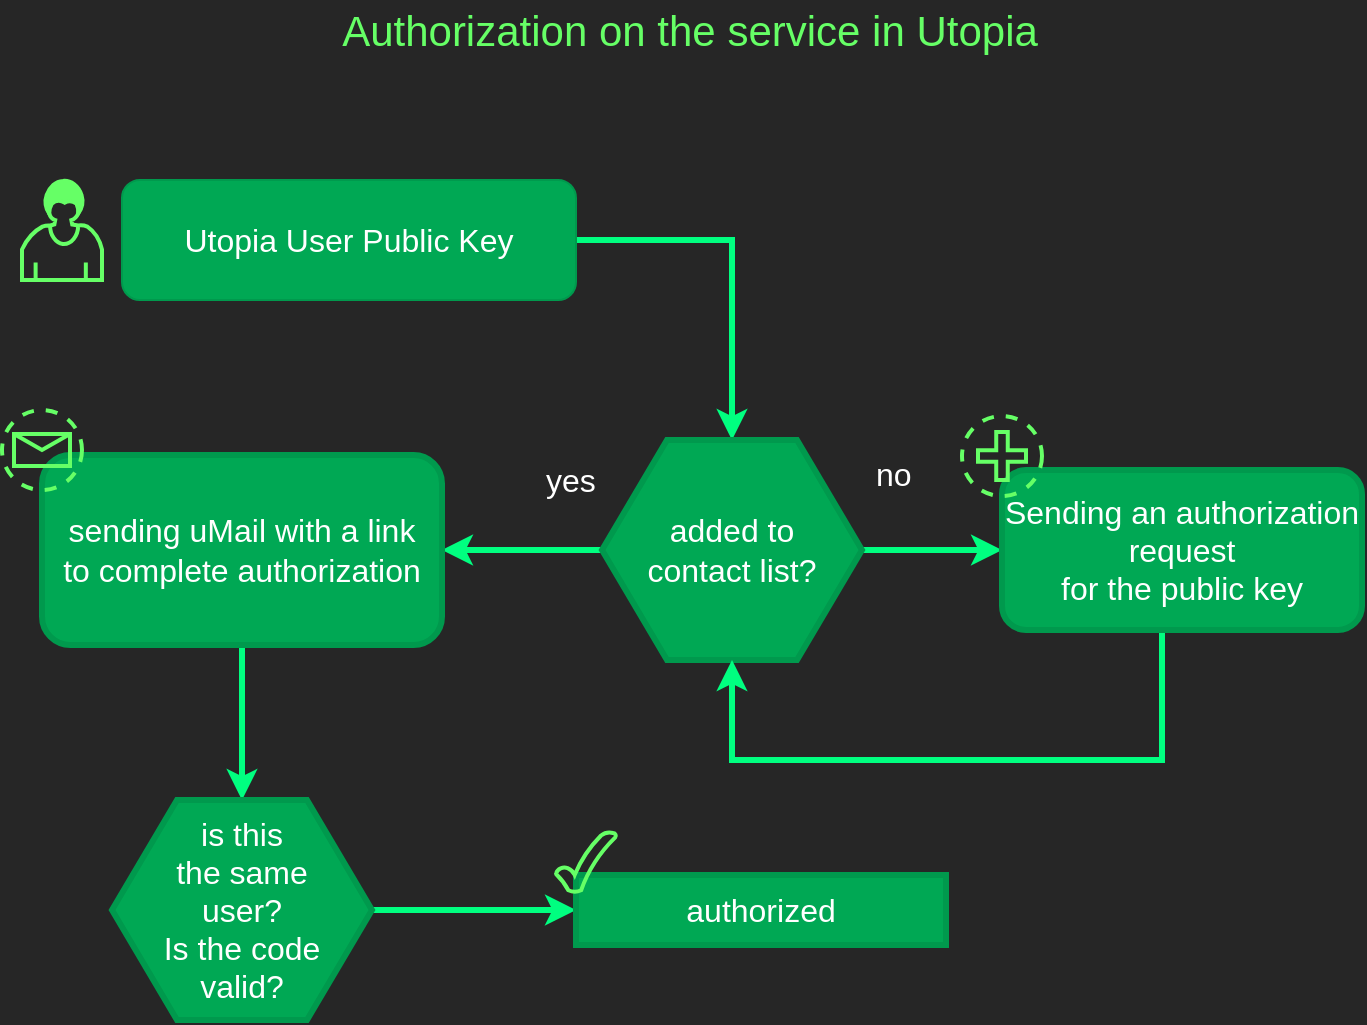 <mxfile version="12.0.2" type="device" pages="1"><diagram id="eukQJMWNtBTP-U8xnAo8" name="Page-1"><mxGraphModel dx="704" dy="777" grid="1" gridSize="10" guides="1" tooltips="1" connect="1" arrows="1" fold="1" page="1" pageScale="1" pageWidth="827" pageHeight="1169" background="#262626" math="0" shadow="0"><root><mxCell id="0"/><mxCell id="1" parent="0"/><mxCell id="G5-2dksZR7IG2-oqboHK-1" value="Authorization on the service in Utopia" style="text;html=1;strokeColor=none;fillColor=none;align=center;verticalAlign=middle;whiteSpace=wrap;rounded=0;fontSize=21;fontColor=#66FF66;fontStyle=0" vertex="1" parent="1"><mxGeometry x="67" y="50" width="614" height="30" as="geometry"/></mxCell><mxCell id="G5-2dksZR7IG2-oqboHK-5" value="" style="edgeStyle=orthogonalEdgeStyle;rounded=0;orthogonalLoop=1;jettySize=auto;html=1;strokeColor=#00FF80;fontSize=21;fontColor=#FFFFFF;strokeWidth=3;" edge="1" parent="1" source="G5-2dksZR7IG2-oqboHK-2" target="G5-2dksZR7IG2-oqboHK-18"><mxGeometry relative="1" as="geometry"><mxPoint x="413" y="170" as="targetPoint"/></mxGeometry></mxCell><mxCell id="G5-2dksZR7IG2-oqboHK-2" value="Utopia User Public Key" style="rounded=1;whiteSpace=wrap;html=1;fontSize=16;fillColor=#00A854;strokeColor=#00994D;fontColor=#FFFFFF;" vertex="1" parent="1"><mxGeometry x="90" y="140" width="227" height="60" as="geometry"/></mxCell><mxCell id="G5-2dksZR7IG2-oqboHK-11" value="" style="shape=mxgraph.bpmn.user_task;html=1;outlineConnect=0;rounded=1;strokeColor=#66FF66;strokeWidth=2;fillColor=none;fontSize=16;fontColor=#0A0A0A;verticalAlign=top;gradientColor=none;labelBackgroundColor=#ffffff;" vertex="1" parent="1"><mxGeometry x="40" y="140" width="40" height="50" as="geometry"/></mxCell><mxCell id="G5-2dksZR7IG2-oqboHK-20" style="edgeStyle=orthogonalEdgeStyle;rounded=0;orthogonalLoop=1;jettySize=auto;html=1;exitX=1;exitY=0.5;exitDx=0;exitDy=0;strokeColor=#00FF80;strokeWidth=3;fontSize=16;fontColor=#FFFFFF;" edge="1" parent="1" source="G5-2dksZR7IG2-oqboHK-18" target="G5-2dksZR7IG2-oqboHK-19"><mxGeometry relative="1" as="geometry"/></mxCell><mxCell id="G5-2dksZR7IG2-oqboHK-27" value="" style="edgeStyle=orthogonalEdgeStyle;rounded=0;orthogonalLoop=1;jettySize=auto;html=1;strokeColor=#00FF80;strokeWidth=3;fontSize=16;fontColor=#FFFFFF;" edge="1" parent="1" source="G5-2dksZR7IG2-oqboHK-18" target="G5-2dksZR7IG2-oqboHK-28"><mxGeometry relative="1" as="geometry"><mxPoint x="250" y="325" as="targetPoint"/></mxGeometry></mxCell><mxCell id="G5-2dksZR7IG2-oqboHK-18" value="&lt;div&gt;added to&lt;/div&gt;&lt;div&gt;contact list?&lt;/div&gt;" style="shape=hexagon;html=1;whiteSpace=wrap;perimeter=hexagonPerimeter;rounded=0;strokeColor=#00994D;strokeWidth=3;fillColor=#00A854;fontSize=16;fontColor=#FFFFFF;" vertex="1" parent="1"><mxGeometry x="330" y="270" width="130" height="110" as="geometry"/></mxCell><mxCell id="G5-2dksZR7IG2-oqboHK-24" style="edgeStyle=orthogonalEdgeStyle;rounded=0;orthogonalLoop=1;jettySize=auto;html=1;exitX=0.5;exitY=1;exitDx=0;exitDy=0;strokeColor=#00FF80;strokeWidth=3;fontSize=16;fontColor=#FFFFFF;entryX=0.5;entryY=1;entryDx=0;entryDy=0;" edge="1" parent="1" source="G5-2dksZR7IG2-oqboHK-19" target="G5-2dksZR7IG2-oqboHK-18"><mxGeometry relative="1" as="geometry"><mxPoint x="410" y="480" as="targetPoint"/><Array as="points"><mxPoint x="610" y="430"/><mxPoint x="395" y="430"/></Array></mxGeometry></mxCell><mxCell id="G5-2dksZR7IG2-oqboHK-19" value="Sending an authorization request&lt;br&gt;for the public key" style="rounded=1;whiteSpace=wrap;html=1;strokeColor=#00994D;strokeWidth=3;fillColor=#00A854;fontSize=16;fontColor=#FFFFFF;" vertex="1" parent="1"><mxGeometry x="530" y="285" width="180" height="80" as="geometry"/></mxCell><mxCell id="G5-2dksZR7IG2-oqboHK-21" value="no" style="text;html=1;resizable=0;points=[];autosize=1;align=left;verticalAlign=top;spacingTop=-4;fontSize=16;fontColor=#FFFFFF;" vertex="1" parent="1"><mxGeometry x="465" y="275" width="30" height="20" as="geometry"/></mxCell><mxCell id="G5-2dksZR7IG2-oqboHK-25" value="yes" style="text;html=1;resizable=0;points=[];autosize=1;align=left;verticalAlign=top;spacingTop=-4;fontSize=16;fontColor=#FFFFFF;" vertex="1" parent="1"><mxGeometry x="300" y="278" width="40" height="20" as="geometry"/></mxCell><mxCell id="G5-2dksZR7IG2-oqboHK-30" style="edgeStyle=orthogonalEdgeStyle;rounded=0;orthogonalLoop=1;jettySize=auto;html=1;exitX=0.5;exitY=1;exitDx=0;exitDy=0;strokeColor=#00FF80;strokeWidth=3;fontSize=16;fontColor=#FFFFFF;" edge="1" parent="1" source="G5-2dksZR7IG2-oqboHK-28" target="G5-2dksZR7IG2-oqboHK-29"><mxGeometry relative="1" as="geometry"/></mxCell><mxCell id="G5-2dksZR7IG2-oqboHK-28" value="sending uMail with a link&lt;br&gt;to complete authorization" style="rounded=1;whiteSpace=wrap;html=1;strokeColor=#00994D;strokeWidth=3;fillColor=#00A854;fontSize=16;fontColor=#FFFFFF;" vertex="1" parent="1"><mxGeometry x="50" y="277.5" width="200" height="95" as="geometry"/></mxCell><mxCell id="G5-2dksZR7IG2-oqboHK-32" style="edgeStyle=orthogonalEdgeStyle;rounded=0;orthogonalLoop=1;jettySize=auto;html=1;exitX=1;exitY=0.5;exitDx=0;exitDy=0;strokeColor=#00FF80;strokeWidth=3;fontSize=16;fontColor=#FFFFFF;" edge="1" parent="1" source="G5-2dksZR7IG2-oqboHK-29" target="G5-2dksZR7IG2-oqboHK-31"><mxGeometry relative="1" as="geometry"/></mxCell><mxCell id="G5-2dksZR7IG2-oqboHK-29" value="is this&lt;br&gt;the same&lt;br&gt;user?&lt;br&gt;Is the code&lt;br&gt;valid?" style="shape=hexagon;html=1;whiteSpace=wrap;perimeter=hexagonPerimeter;rounded=0;strokeColor=#00994D;strokeWidth=3;fillColor=#00A854;fontSize=16;fontColor=#FFFFFF;" vertex="1" parent="1"><mxGeometry x="85" y="450" width="130" height="110" as="geometry"/></mxCell><mxCell id="G5-2dksZR7IG2-oqboHK-31" value="authorized" style="rounded=0;whiteSpace=wrap;html=1;strokeColor=#00994D;strokeWidth=3;fillColor=#00A854;fontSize=16;fontColor=#FFFFFF;gradientColor=none;" vertex="1" parent="1"><mxGeometry x="317" y="487.5" width="185" height="35" as="geometry"/></mxCell><mxCell id="G5-2dksZR7IG2-oqboHK-33" value="" style="shape=mxgraph.bpmn.shape;html=1;verticalLabelPosition=bottom;labelBackgroundColor=#ffffff;verticalAlign=top;align=center;perimeter=ellipsePerimeter;outlineConnect=0;outline=eventNonint;symbol=message;rounded=1;strokeColor=#66FF66;strokeWidth=2;fillColor=none;gradientColor=none;fontSize=16;fontColor=#0A0A0A;" vertex="1" parent="1"><mxGeometry x="30" y="255" width="40" height="40" as="geometry"/></mxCell><mxCell id="G5-2dksZR7IG2-oqboHK-34" value="" style="shape=mxgraph.bpmn.shape;html=1;verticalLabelPosition=bottom;labelBackgroundColor=#ffffff;verticalAlign=top;align=center;perimeter=ellipsePerimeter;outlineConnect=0;outline=eventNonint;symbol=parallelMultiple;rounded=1;strokeColor=#66FF66;strokeWidth=2;fillColor=none;gradientColor=none;fontSize=16;fontColor=#0A0A0A;" vertex="1" parent="1"><mxGeometry x="510" y="258" width="40" height="40" as="geometry"/></mxCell><mxCell id="G5-2dksZR7IG2-oqboHK-35" value="" style="verticalLabelPosition=bottom;verticalAlign=top;html=1;shape=mxgraph.basic.tick;rounded=1;strokeColor=#66FF66;strokeWidth=2;fillColor=none;gradientColor=none;fontSize=16;fontColor=#66FF66;" vertex="1" parent="1"><mxGeometry x="307" y="466" width="30" height="30" as="geometry"/></mxCell></root></mxGraphModel></diagram></mxfile>
